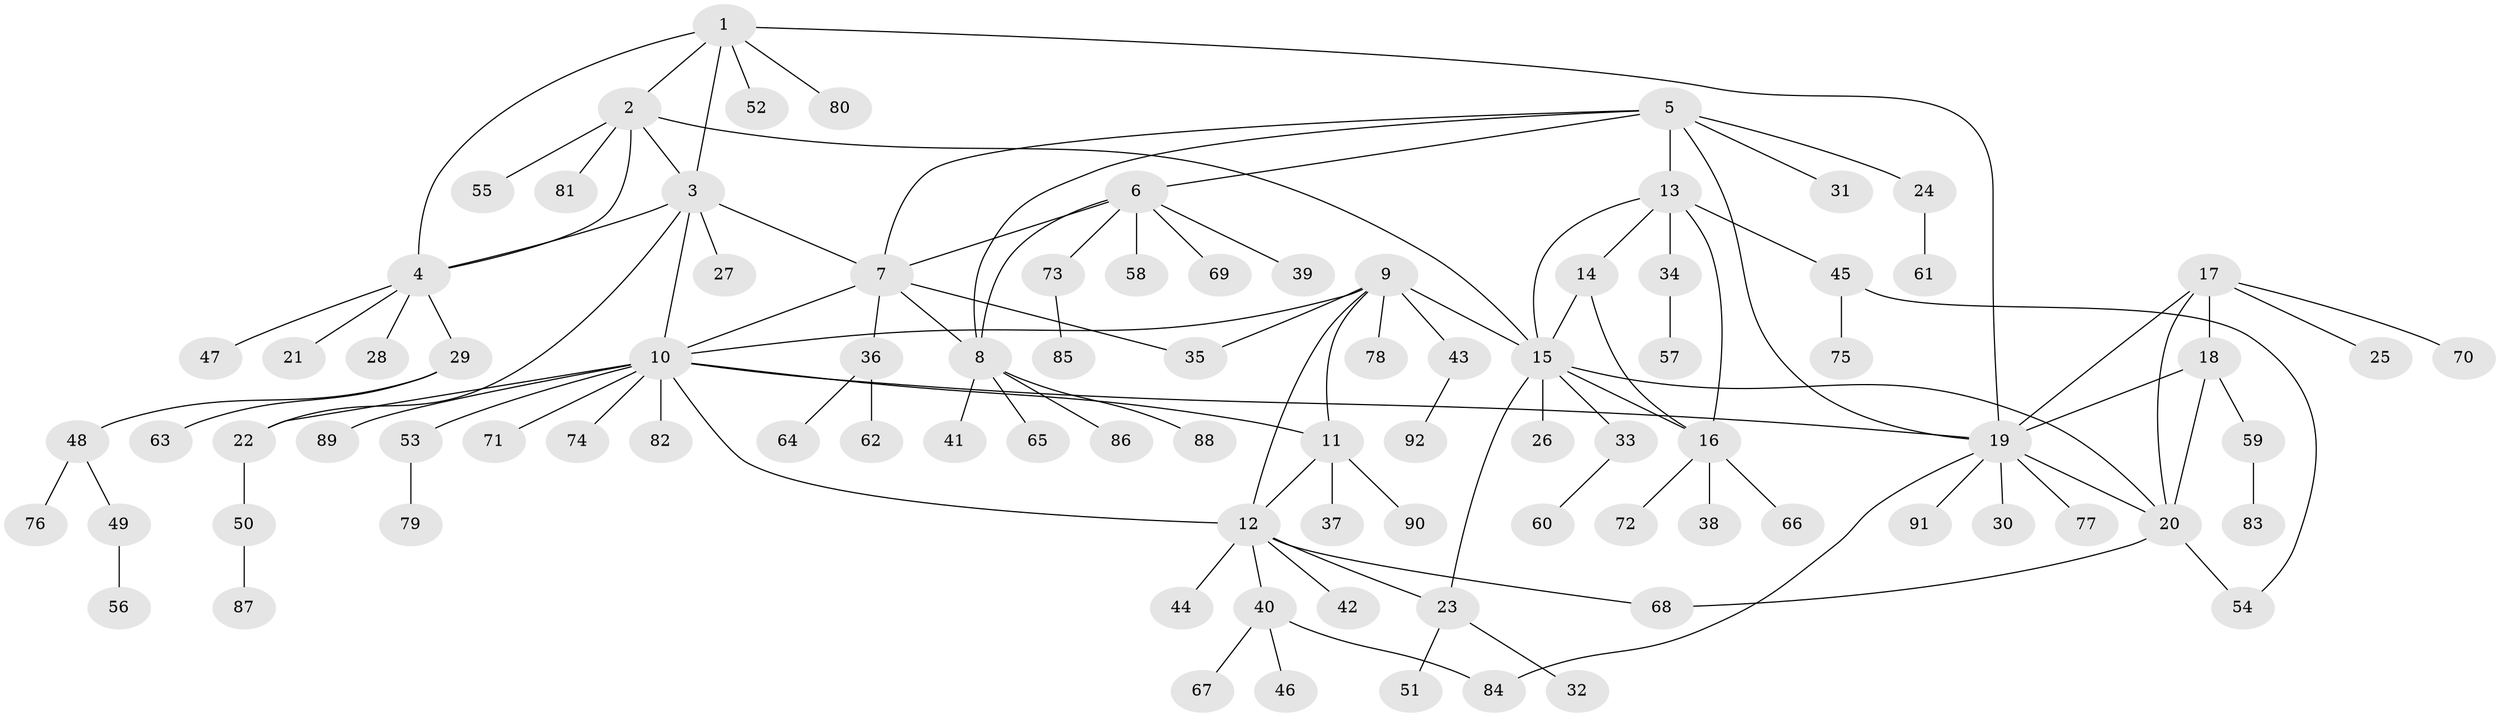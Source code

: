 // coarse degree distribution, {4: 0.05970149253731343, 9: 0.029850746268656716, 5: 0.07462686567164178, 10: 0.04477611940298507, 8: 0.014925373134328358, 12: 0.014925373134328358, 1: 0.6567164179104478, 3: 0.04477611940298507, 2: 0.05970149253731343}
// Generated by graph-tools (version 1.1) at 2025/42/03/06/25 10:42:10]
// undirected, 92 vertices, 118 edges
graph export_dot {
graph [start="1"]
  node [color=gray90,style=filled];
  1;
  2;
  3;
  4;
  5;
  6;
  7;
  8;
  9;
  10;
  11;
  12;
  13;
  14;
  15;
  16;
  17;
  18;
  19;
  20;
  21;
  22;
  23;
  24;
  25;
  26;
  27;
  28;
  29;
  30;
  31;
  32;
  33;
  34;
  35;
  36;
  37;
  38;
  39;
  40;
  41;
  42;
  43;
  44;
  45;
  46;
  47;
  48;
  49;
  50;
  51;
  52;
  53;
  54;
  55;
  56;
  57;
  58;
  59;
  60;
  61;
  62;
  63;
  64;
  65;
  66;
  67;
  68;
  69;
  70;
  71;
  72;
  73;
  74;
  75;
  76;
  77;
  78;
  79;
  80;
  81;
  82;
  83;
  84;
  85;
  86;
  87;
  88;
  89;
  90;
  91;
  92;
  1 -- 2;
  1 -- 3;
  1 -- 4;
  1 -- 19;
  1 -- 52;
  1 -- 80;
  2 -- 3;
  2 -- 4;
  2 -- 15;
  2 -- 55;
  2 -- 81;
  3 -- 4;
  3 -- 7;
  3 -- 10;
  3 -- 22;
  3 -- 27;
  4 -- 21;
  4 -- 28;
  4 -- 29;
  4 -- 47;
  5 -- 6;
  5 -- 7;
  5 -- 8;
  5 -- 13;
  5 -- 19;
  5 -- 24;
  5 -- 31;
  6 -- 7;
  6 -- 8;
  6 -- 39;
  6 -- 58;
  6 -- 69;
  6 -- 73;
  7 -- 8;
  7 -- 10;
  7 -- 35;
  7 -- 36;
  8 -- 41;
  8 -- 65;
  8 -- 86;
  8 -- 88;
  9 -- 10;
  9 -- 11;
  9 -- 12;
  9 -- 15;
  9 -- 35;
  9 -- 43;
  9 -- 78;
  10 -- 11;
  10 -- 12;
  10 -- 19;
  10 -- 22;
  10 -- 53;
  10 -- 71;
  10 -- 74;
  10 -- 82;
  10 -- 89;
  11 -- 12;
  11 -- 37;
  11 -- 90;
  12 -- 23;
  12 -- 40;
  12 -- 42;
  12 -- 44;
  12 -- 68;
  13 -- 14;
  13 -- 15;
  13 -- 16;
  13 -- 34;
  13 -- 45;
  14 -- 15;
  14 -- 16;
  15 -- 16;
  15 -- 20;
  15 -- 23;
  15 -- 26;
  15 -- 33;
  16 -- 38;
  16 -- 66;
  16 -- 72;
  17 -- 18;
  17 -- 19;
  17 -- 20;
  17 -- 25;
  17 -- 70;
  18 -- 19;
  18 -- 20;
  18 -- 59;
  19 -- 20;
  19 -- 30;
  19 -- 77;
  19 -- 84;
  19 -- 91;
  20 -- 54;
  20 -- 68;
  22 -- 50;
  23 -- 32;
  23 -- 51;
  24 -- 61;
  29 -- 48;
  29 -- 63;
  33 -- 60;
  34 -- 57;
  36 -- 62;
  36 -- 64;
  40 -- 46;
  40 -- 67;
  40 -- 84;
  43 -- 92;
  45 -- 54;
  45 -- 75;
  48 -- 49;
  48 -- 76;
  49 -- 56;
  50 -- 87;
  53 -- 79;
  59 -- 83;
  73 -- 85;
}
